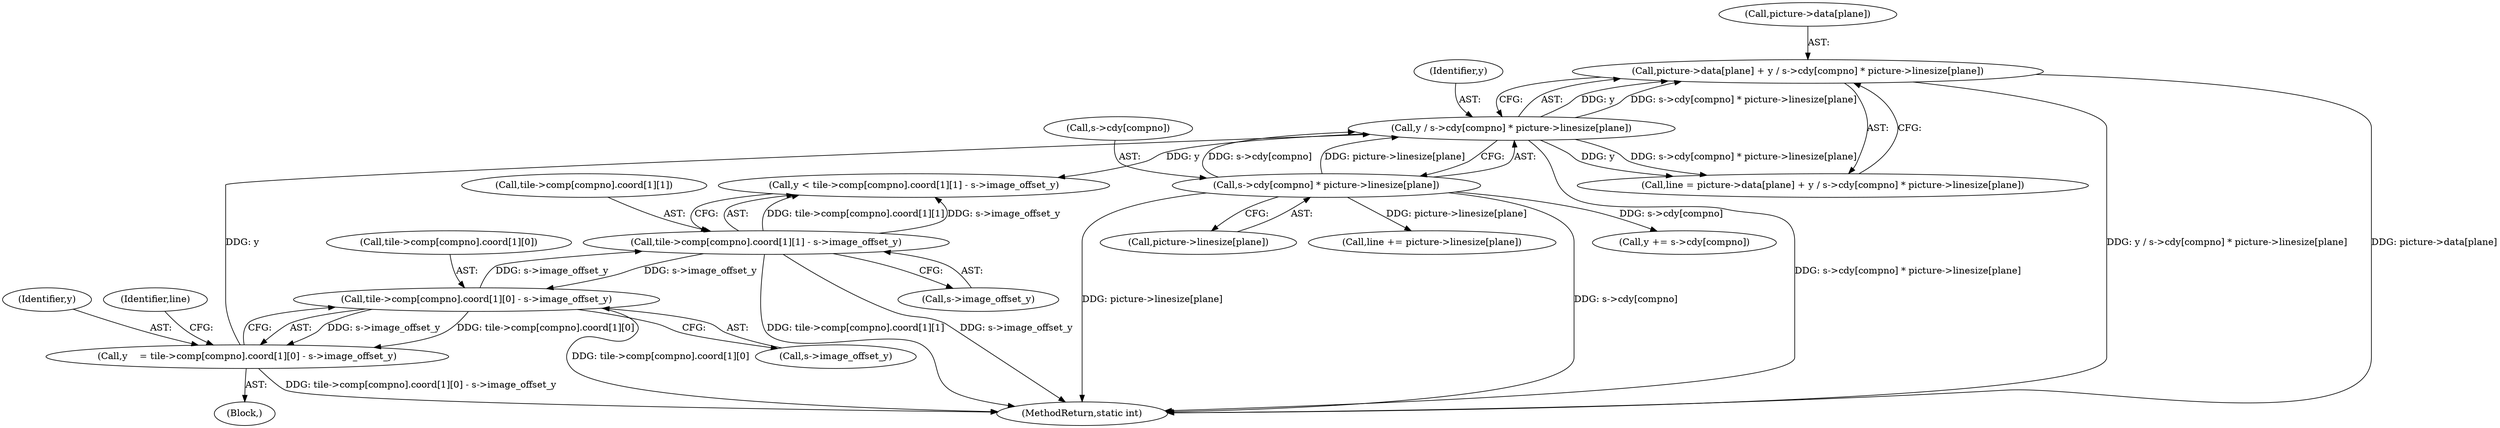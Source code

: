 digraph "0_FFmpeg_fe448cd28d674c3eff3072552eae366d0b659ce9@array" {
"1000593" [label="(Call,picture->data[plane] + y / s->cdy[compno] * picture->linesize[plane])"];
"1000599" [label="(Call,y / s->cdy[compno] * picture->linesize[plane])"];
"1000574" [label="(Call,y    = tile->comp[compno].coord[1][0] - s->image_offset_y)"];
"1000576" [label="(Call,tile->comp[compno].coord[1][0] - s->image_offset_y)"];
"1000615" [label="(Call,tile->comp[compno].coord[1][1] - s->image_offset_y)"];
"1000601" [label="(Call,s->cdy[compno] * picture->linesize[plane])"];
"1000594" [label="(Call,picture->data[plane])"];
"1000599" [label="(Call,y / s->cdy[compno] * picture->linesize[plane])"];
"1000591" [label="(Call,line = picture->data[plane] + y / s->cdy[compno] * picture->linesize[plane])"];
"1001114" [label="(MethodReturn,static int)"];
"1000613" [label="(Call,y < tile->comp[compno].coord[1][1] - s->image_offset_y)"];
"1000630" [label="(Call,y += s->cdy[compno])"];
"1000615" [label="(Call,tile->comp[compno].coord[1][1] - s->image_offset_y)"];
"1000616" [label="(Call,tile->comp[compno].coord[1][1])"];
"1000576" [label="(Call,tile->comp[compno].coord[1][0] - s->image_offset_y)"];
"1000602" [label="(Call,s->cdy[compno])"];
"1000593" [label="(Call,picture->data[plane] + y / s->cdy[compno] * picture->linesize[plane])"];
"1000588" [label="(Call,s->image_offset_y)"];
"1000574" [label="(Call,y    = tile->comp[compno].coord[1][0] - s->image_offset_y)"];
"1000627" [label="(Call,s->image_offset_y)"];
"1000607" [label="(Call,picture->linesize[plane])"];
"1000575" [label="(Identifier,y)"];
"1000474" [label="(Block,)"];
"1000776" [label="(Call,line += picture->linesize[plane])"];
"1000592" [label="(Identifier,line)"];
"1000600" [label="(Identifier,y)"];
"1000601" [label="(Call,s->cdy[compno] * picture->linesize[plane])"];
"1000577" [label="(Call,tile->comp[compno].coord[1][0])"];
"1000593" -> "1000591"  [label="AST: "];
"1000593" -> "1000599"  [label="CFG: "];
"1000594" -> "1000593"  [label="AST: "];
"1000599" -> "1000593"  [label="AST: "];
"1000591" -> "1000593"  [label="CFG: "];
"1000593" -> "1001114"  [label="DDG: y / s->cdy[compno] * picture->linesize[plane]"];
"1000593" -> "1001114"  [label="DDG: picture->data[plane]"];
"1000599" -> "1000593"  [label="DDG: y"];
"1000599" -> "1000593"  [label="DDG: s->cdy[compno] * picture->linesize[plane]"];
"1000599" -> "1000601"  [label="CFG: "];
"1000600" -> "1000599"  [label="AST: "];
"1000601" -> "1000599"  [label="AST: "];
"1000599" -> "1001114"  [label="DDG: s->cdy[compno] * picture->linesize[plane]"];
"1000599" -> "1000591"  [label="DDG: y"];
"1000599" -> "1000591"  [label="DDG: s->cdy[compno] * picture->linesize[plane]"];
"1000574" -> "1000599"  [label="DDG: y"];
"1000601" -> "1000599"  [label="DDG: s->cdy[compno]"];
"1000601" -> "1000599"  [label="DDG: picture->linesize[plane]"];
"1000599" -> "1000613"  [label="DDG: y"];
"1000574" -> "1000474"  [label="AST: "];
"1000574" -> "1000576"  [label="CFG: "];
"1000575" -> "1000574"  [label="AST: "];
"1000576" -> "1000574"  [label="AST: "];
"1000592" -> "1000574"  [label="CFG: "];
"1000574" -> "1001114"  [label="DDG: tile->comp[compno].coord[1][0] - s->image_offset_y"];
"1000576" -> "1000574"  [label="DDG: tile->comp[compno].coord[1][0]"];
"1000576" -> "1000574"  [label="DDG: s->image_offset_y"];
"1000576" -> "1000588"  [label="CFG: "];
"1000577" -> "1000576"  [label="AST: "];
"1000588" -> "1000576"  [label="AST: "];
"1000576" -> "1001114"  [label="DDG: tile->comp[compno].coord[1][0]"];
"1000615" -> "1000576"  [label="DDG: s->image_offset_y"];
"1000576" -> "1000615"  [label="DDG: s->image_offset_y"];
"1000615" -> "1000613"  [label="AST: "];
"1000615" -> "1000627"  [label="CFG: "];
"1000616" -> "1000615"  [label="AST: "];
"1000627" -> "1000615"  [label="AST: "];
"1000613" -> "1000615"  [label="CFG: "];
"1000615" -> "1001114"  [label="DDG: tile->comp[compno].coord[1][1]"];
"1000615" -> "1001114"  [label="DDG: s->image_offset_y"];
"1000615" -> "1000613"  [label="DDG: tile->comp[compno].coord[1][1]"];
"1000615" -> "1000613"  [label="DDG: s->image_offset_y"];
"1000601" -> "1000607"  [label="CFG: "];
"1000602" -> "1000601"  [label="AST: "];
"1000607" -> "1000601"  [label="AST: "];
"1000601" -> "1001114"  [label="DDG: picture->linesize[plane]"];
"1000601" -> "1001114"  [label="DDG: s->cdy[compno]"];
"1000601" -> "1000630"  [label="DDG: s->cdy[compno]"];
"1000601" -> "1000776"  [label="DDG: picture->linesize[plane]"];
}
